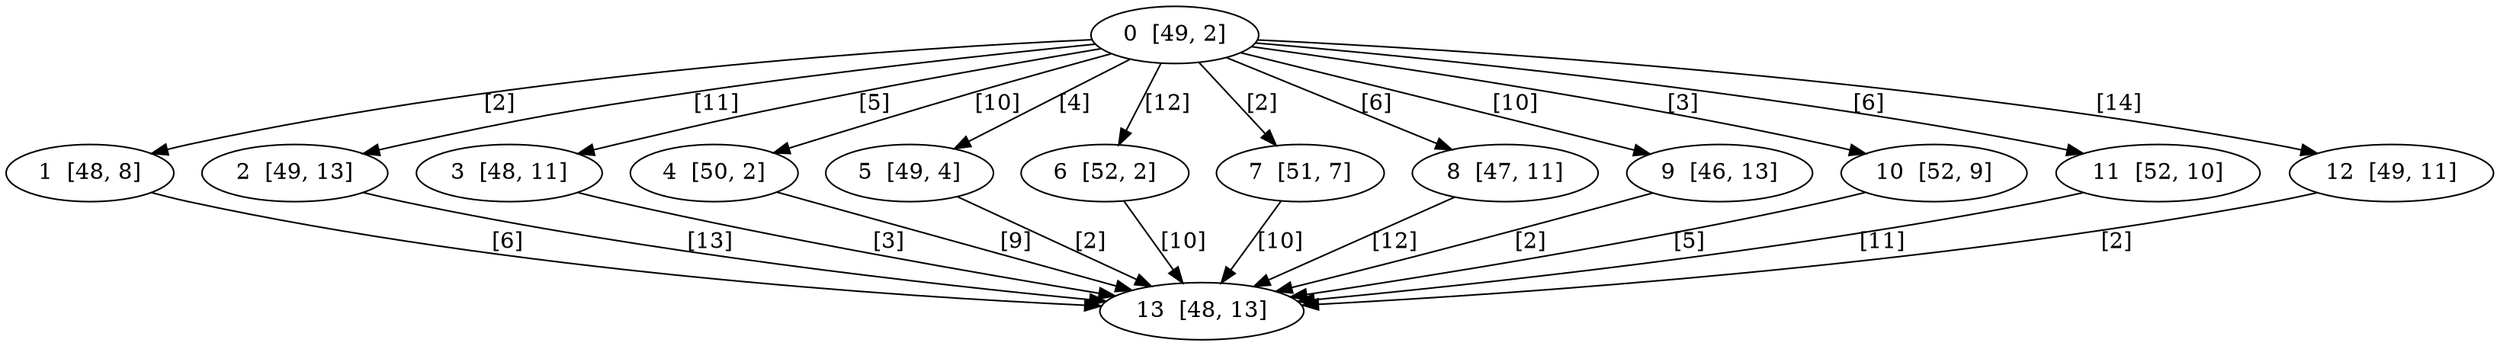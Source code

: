 digraph DAG {
    0  [label="0  [49, 2]"]
    1  [label="1  [48, 8]"]
    2  [label="2  [49, 13]"]
    3  [label="3  [48, 11]"]
    4  [label="4  [50, 2]"]
    5  [label="5  [49, 4]"]
    6  [label="6  [52, 2]"]
    7  [label="7  [51, 7]"]
    8  [label="8  [47, 11]"]
    9  [label="9  [46, 13]"]
    10  [label="10  [52, 9]"]
    11  [label="11  [52, 10]"]
    12  [label="12  [49, 11]"]
    13  [label="13  [48, 13]"]

    0 -> 1    [ label = "[2]" ]
    0 -> 2    [ label = "[11]" ]
    0 -> 3    [ label = "[5]" ]
    0 -> 4    [ label = "[10]" ]
    0 -> 5    [ label = "[4]" ]
    0 -> 6    [ label = "[12]" ]
    0 -> 7    [ label = "[2]" ]
    0 -> 8    [ label = "[6]" ]
    0 -> 9    [ label = "[10]" ]
    0 -> 10    [ label = "[3]" ]
    0 -> 11    [ label = "[6]" ]
    0 -> 12    [ label = "[14]" ]
    1 -> 13    [ label = "[6]" ]
    2 -> 13    [ label = "[13]" ]
    3 -> 13    [ label = "[3]" ]
    4 -> 13    [ label = "[9]" ]
    5 -> 13    [ label = "[2]" ]
    6 -> 13    [ label = "[10]" ]
    7 -> 13    [ label = "[10]" ]
    8 -> 13    [ label = "[12]" ]
    9 -> 13    [ label = "[2]" ]
    10 -> 13    [ label = "[5]" ]
    11 -> 13    [ label = "[11]" ]
    12 -> 13    [ label = "[2]" ]
}
